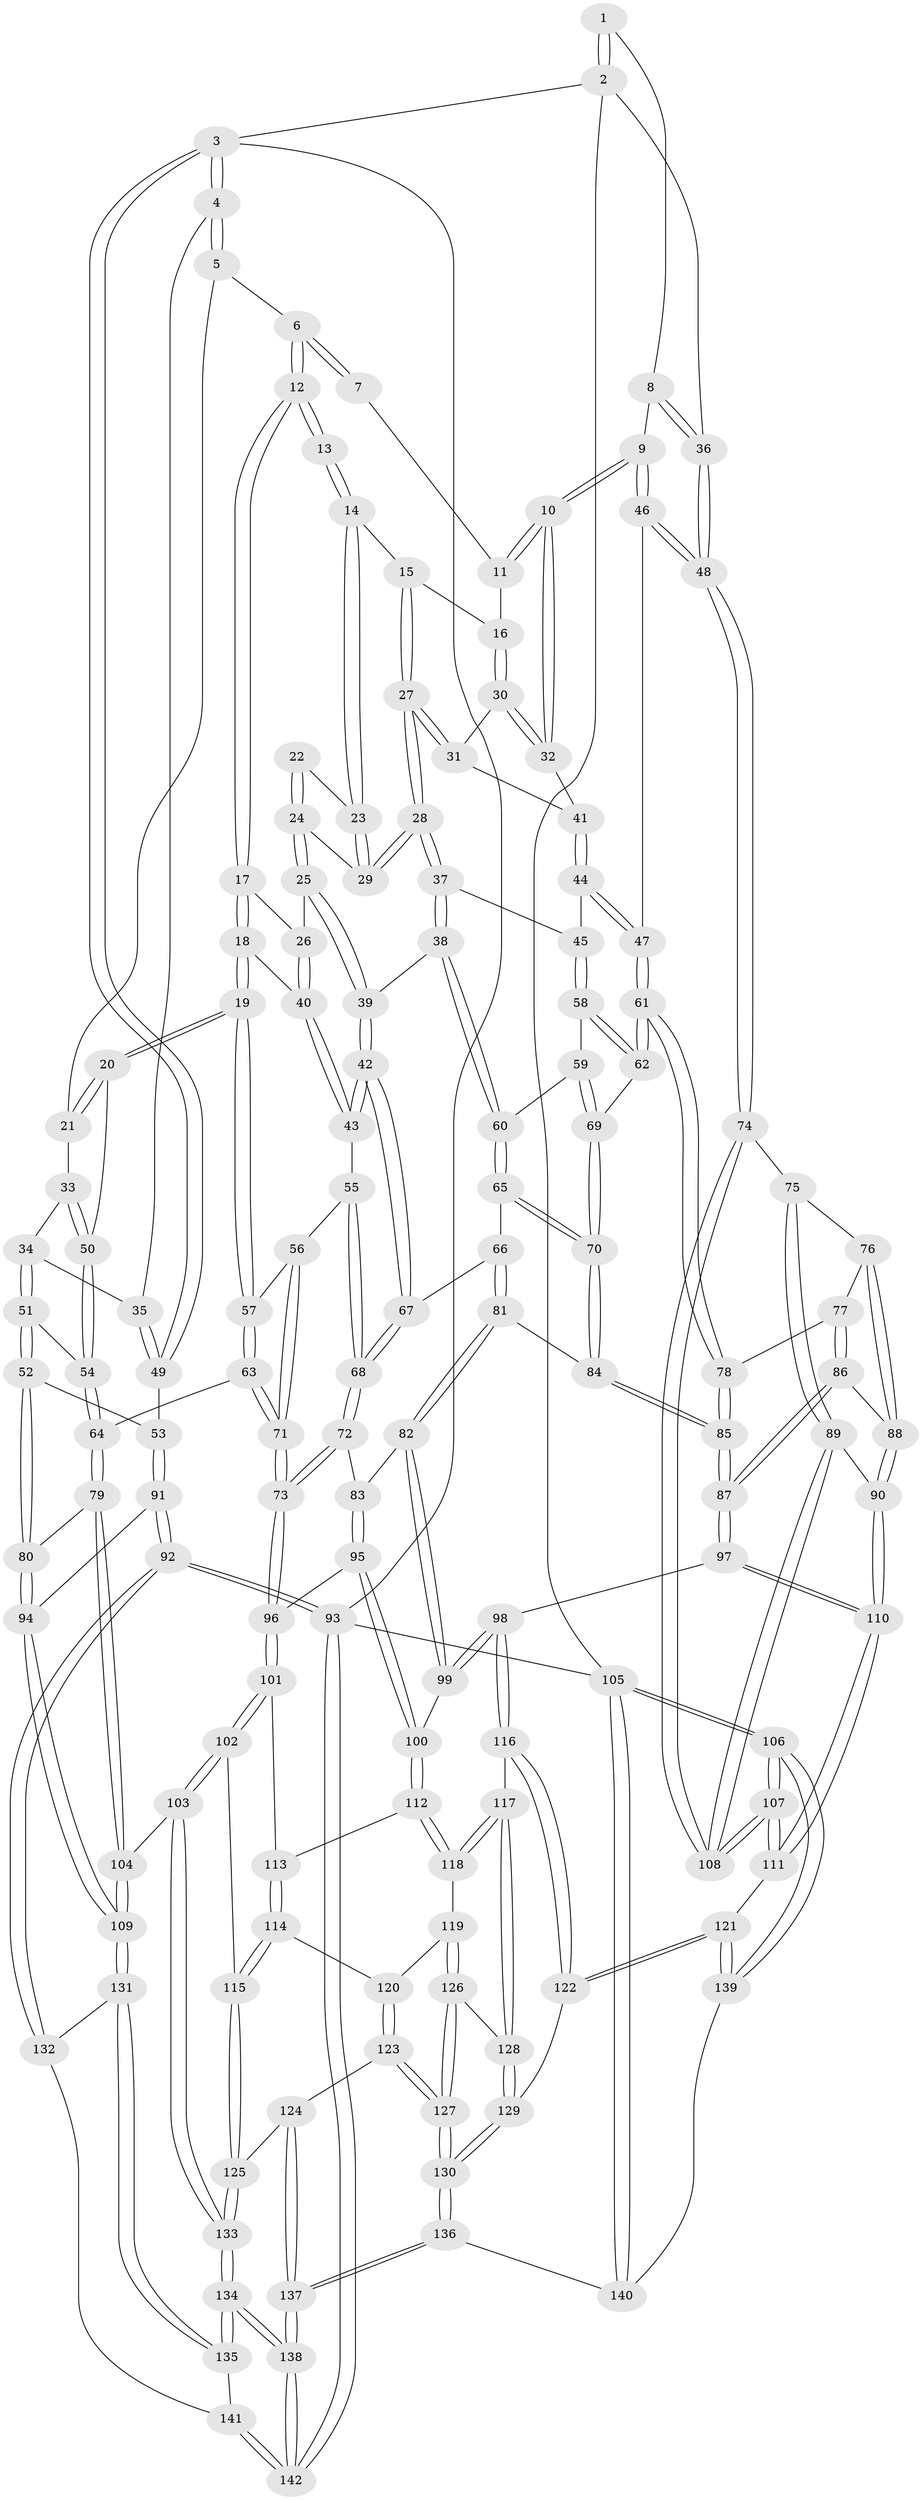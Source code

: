 // coarse degree distribution, {6: 0.11267605633802817, 7: 0.056338028169014086, 5: 0.29577464788732394, 4: 0.323943661971831, 2: 0.028169014084507043, 3: 0.15492957746478872, 8: 0.028169014084507043}
// Generated by graph-tools (version 1.1) at 2025/21/03/04/25 18:21:33]
// undirected, 142 vertices, 352 edges
graph export_dot {
graph [start="1"]
  node [color=gray90,style=filled];
  1 [pos="+0.8778337221780429+0"];
  2 [pos="+1+0"];
  3 [pos="+0+0"];
  4 [pos="+0+0"];
  5 [pos="+0.1738694543840072+0"];
  6 [pos="+0.4488746913235885+0"];
  7 [pos="+0.8664894057272182+0"];
  8 [pos="+0.9383693888021907+0.1162616407224732"];
  9 [pos="+0.8984934105330011+0.15472871863067383"];
  10 [pos="+0.8983310050472799+0.15463582160587605"];
  11 [pos="+0.8356157550003414+0"];
  12 [pos="+0.4657881085925439+0"];
  13 [pos="+0.5803683976334552+0.011336922201195058"];
  14 [pos="+0.6924845090429914+0.03620794627990148"];
  15 [pos="+0.7503019461659393+0"];
  16 [pos="+0.8100736108139602+0"];
  17 [pos="+0.4628961460266022+0"];
  18 [pos="+0.38504289707664385+0.1592106329353383"];
  19 [pos="+0.3514577650160506+0.18171330676969974"];
  20 [pos="+0.3161795191401552+0.17822273603109018"];
  21 [pos="+0.1835995538216761+0"];
  22 [pos="+0.5941516681620973+0.03466609368765861"];
  23 [pos="+0.6802812417097829+0.05829358422607752"];
  24 [pos="+0.6306006390732266+0.11740193863044816"];
  25 [pos="+0.6116475911581127+0.1309003243681083"];
  26 [pos="+0.5527064655834563+0.13109685126885076"];
  27 [pos="+0.7381100397614779+0.1392256167512864"];
  28 [pos="+0.7184960809141414+0.15607403495319405"];
  29 [pos="+0.6588253358760658+0.11601869937198599"];
  30 [pos="+0.8185811323057454+0.0855598212823191"];
  31 [pos="+0.7574055786103054+0.1346575156708169"];
  32 [pos="+0.873719559009585+0.14762381947466569"];
  33 [pos="+0.13406028828209676+0.1508198184485148"];
  34 [pos="+0.11611128362738485+0.1655326006500408"];
  35 [pos="+0.0649307383853947+0.15706432445698446"];
  36 [pos="+1+0.018583113295831413"];
  37 [pos="+0.7213022482129212+0.2103450861690119"];
  38 [pos="+0.6287536752133265+0.25731137497869117"];
  39 [pos="+0.6123573372314656+0.2558828053468286"];
  40 [pos="+0.4988249613239071+0.193589917133481"];
  41 [pos="+0.8279444455331663+0.16293343661343812"];
  42 [pos="+0.5880768078120978+0.2645909912865695"];
  43 [pos="+0.5385185140108816+0.2534533612674641"];
  44 [pos="+0.788053366680012+0.22049694201396652"];
  45 [pos="+0.7313318116275991+0.21816986744034778"];
  46 [pos="+0.9236055091369422+0.23389572225896"];
  47 [pos="+0.8751684548822943+0.27496149281553534"];
  48 [pos="+1+0.30275329950468155"];
  49 [pos="+0+0.20964855953531508"];
  50 [pos="+0.3124539385228237+0.17946452507366956"];
  51 [pos="+0.12161043532398519+0.2554312984506808"];
  52 [pos="+0.07122749368489206+0.3172760389299949"];
  53 [pos="+0+0.21720645589636844"];
  54 [pos="+0.21956792949256235+0.3063504941439631"];
  55 [pos="+0.51133093453439+0.28440157422757695"];
  56 [pos="+0.45745897747906245+0.3111194194276529"];
  57 [pos="+0.36459408210061744+0.23617863474292808"];
  58 [pos="+0.7501224762764319+0.3007218080591342"];
  59 [pos="+0.7086473665841292+0.3204068987623404"];
  60 [pos="+0.6649529071694811+0.30893452089529994"];
  61 [pos="+0.8458874811067087+0.34818485724411385"];
  62 [pos="+0.7922089223592212+0.33303650734984996"];
  63 [pos="+0.3349222198519476+0.3970231361232461"];
  64 [pos="+0.24558427310336003+0.411437378957767"];
  65 [pos="+0.6580941790700908+0.353484026645454"];
  66 [pos="+0.6213556743794102+0.373086538529894"];
  67 [pos="+0.5878239608204434+0.30373254693183577"];
  68 [pos="+0.5300265392993914+0.4097421928897545"];
  69 [pos="+0.7069846728054915+0.38900404864666227"];
  70 [pos="+0.706650498215198+0.38956173827339885"];
  71 [pos="+0.4260081716457952+0.4375463333088139"];
  72 [pos="+0.5267914586600403+0.426682786124564"];
  73 [pos="+0.42702196995741615+0.43862692931703984"];
  74 [pos="+1+0.3272850674991176"];
  75 [pos="+0.9508594611189816+0.41298334102556955"];
  76 [pos="+0.8989814361505455+0.41034877433884837"];
  77 [pos="+0.8569407387498328+0.3845639790040076"];
  78 [pos="+0.8566181045356159+0.3843300397604075"];
  79 [pos="+0.2089670553870962+0.4501004007566827"];
  80 [pos="+0.08761651158039989+0.4195492368551001"];
  81 [pos="+0.6007353310872935+0.43565727218333594"];
  82 [pos="+0.5838609179798291+0.44325006160263314"];
  83 [pos="+0.5381503355361448+0.431634061734201"];
  84 [pos="+0.7053776640557476+0.44551451821212007"];
  85 [pos="+0.7387023678952523+0.47769191351856155"];
  86 [pos="+0.8295064251293617+0.541831069124017"];
  87 [pos="+0.7469098804871432+0.5792023349973232"];
  88 [pos="+0.887014959731507+0.5244884836677937"];
  89 [pos="+0.9704885263131096+0.5707843674439598"];
  90 [pos="+0.9600563508758252+0.5748248351527447"];
  91 [pos="+0+0.5584882469762751"];
  92 [pos="+0+0.9597700001018208"];
  93 [pos="+0+1"];
  94 [pos="+0+0.558478892958919"];
  95 [pos="+0.5256966545723225+0.5898859782286109"];
  96 [pos="+0.4228066897807558+0.5005903769501505"];
  97 [pos="+0.7351980484472627+0.6119350207840989"];
  98 [pos="+0.733644419927758+0.6124392764779619"];
  99 [pos="+0.611734545849321+0.5858550102454914"];
  100 [pos="+0.5431227142631984+0.6119019171942041"];
  101 [pos="+0.3566304244376636+0.5915591287772677"];
  102 [pos="+0.25556459498744394+0.6648999748523639"];
  103 [pos="+0.2524113570328061+0.6646895443301533"];
  104 [pos="+0.22890654070776864+0.6598848482449212"];
  105 [pos="+1+1"];
  106 [pos="+1+1"];
  107 [pos="+1+1"];
  108 [pos="+1+0.5561894020537759"];
  109 [pos="+0.1663561796587939+0.6900546013279347"];
  110 [pos="+0.8703716025886747+0.7220896278406849"];
  111 [pos="+0.8984695056534535+0.7931516185290252"];
  112 [pos="+0.5342778662193637+0.6275359134586922"];
  113 [pos="+0.4358443055537392+0.6180648958543244"];
  114 [pos="+0.4437173535598577+0.6922873477179194"];
  115 [pos="+0.33791976942940977+0.7207974651764876"];
  116 [pos="+0.6874538210868809+0.6887778537230438"];
  117 [pos="+0.5736774529586197+0.7283677859723043"];
  118 [pos="+0.5241945491511972+0.6742385649248848"];
  119 [pos="+0.5194170019606552+0.6775760761590356"];
  120 [pos="+0.5075239228113667+0.6847064918252433"];
  121 [pos="+0.7396749206236253+0.8854071222509808"];
  122 [pos="+0.6744439198093541+0.8032210445997521"];
  123 [pos="+0.46461731290139135+0.8002571212220025"];
  124 [pos="+0.4376786265418407+0.80134697630388"];
  125 [pos="+0.3801755287283451+0.7856809795106666"];
  126 [pos="+0.5172255379361781+0.7973978831915489"];
  127 [pos="+0.5011587967105968+0.8176974866896323"];
  128 [pos="+0.5753827757678749+0.7419628187068144"];
  129 [pos="+0.6106594457596973+0.7946340653157447"];
  130 [pos="+0.5399663764787059+0.8698017088682369"];
  131 [pos="+0.15618025882221798+0.7205023370031034"];
  132 [pos="+0.10600773096815685+0.7677591027584882"];
  133 [pos="+0.3132270330484939+1"];
  134 [pos="+0.3042146498883281+1"];
  135 [pos="+0.1860328639238182+0.8710983901348457"];
  136 [pos="+0.5663111190307976+1"];
  137 [pos="+0.4562916058698421+1"];
  138 [pos="+0.31531450156799634+1"];
  139 [pos="+0.7248601527732804+0.917084327926168"];
  140 [pos="+0.6078984926669335+1"];
  141 [pos="+0.04218055353383858+0.9152124429946641"];
  142 [pos="+0+1"];
  1 -- 2;
  1 -- 2;
  1 -- 8;
  2 -- 3;
  2 -- 36;
  2 -- 105;
  3 -- 4;
  3 -- 4;
  3 -- 49;
  3 -- 49;
  3 -- 93;
  4 -- 5;
  4 -- 5;
  4 -- 35;
  5 -- 6;
  5 -- 21;
  6 -- 7;
  6 -- 7;
  6 -- 12;
  6 -- 12;
  7 -- 11;
  8 -- 9;
  8 -- 36;
  8 -- 36;
  9 -- 10;
  9 -- 10;
  9 -- 46;
  9 -- 46;
  10 -- 11;
  10 -- 11;
  10 -- 32;
  10 -- 32;
  11 -- 16;
  12 -- 13;
  12 -- 13;
  12 -- 17;
  12 -- 17;
  13 -- 14;
  13 -- 14;
  14 -- 15;
  14 -- 23;
  14 -- 23;
  15 -- 16;
  15 -- 27;
  15 -- 27;
  16 -- 30;
  16 -- 30;
  17 -- 18;
  17 -- 18;
  17 -- 26;
  18 -- 19;
  18 -- 19;
  18 -- 40;
  19 -- 20;
  19 -- 20;
  19 -- 57;
  19 -- 57;
  20 -- 21;
  20 -- 21;
  20 -- 50;
  21 -- 33;
  22 -- 23;
  22 -- 24;
  22 -- 24;
  23 -- 29;
  23 -- 29;
  24 -- 25;
  24 -- 25;
  24 -- 29;
  25 -- 26;
  25 -- 39;
  25 -- 39;
  26 -- 40;
  26 -- 40;
  27 -- 28;
  27 -- 28;
  27 -- 31;
  27 -- 31;
  28 -- 29;
  28 -- 29;
  28 -- 37;
  28 -- 37;
  30 -- 31;
  30 -- 32;
  30 -- 32;
  31 -- 41;
  32 -- 41;
  33 -- 34;
  33 -- 50;
  33 -- 50;
  34 -- 35;
  34 -- 51;
  34 -- 51;
  35 -- 49;
  35 -- 49;
  36 -- 48;
  36 -- 48;
  37 -- 38;
  37 -- 38;
  37 -- 45;
  38 -- 39;
  38 -- 60;
  38 -- 60;
  39 -- 42;
  39 -- 42;
  40 -- 43;
  40 -- 43;
  41 -- 44;
  41 -- 44;
  42 -- 43;
  42 -- 43;
  42 -- 67;
  42 -- 67;
  43 -- 55;
  44 -- 45;
  44 -- 47;
  44 -- 47;
  45 -- 58;
  45 -- 58;
  46 -- 47;
  46 -- 48;
  46 -- 48;
  47 -- 61;
  47 -- 61;
  48 -- 74;
  48 -- 74;
  49 -- 53;
  50 -- 54;
  50 -- 54;
  51 -- 52;
  51 -- 52;
  51 -- 54;
  52 -- 53;
  52 -- 80;
  52 -- 80;
  53 -- 91;
  53 -- 91;
  54 -- 64;
  54 -- 64;
  55 -- 56;
  55 -- 68;
  55 -- 68;
  56 -- 57;
  56 -- 71;
  56 -- 71;
  57 -- 63;
  57 -- 63;
  58 -- 59;
  58 -- 62;
  58 -- 62;
  59 -- 60;
  59 -- 69;
  59 -- 69;
  60 -- 65;
  60 -- 65;
  61 -- 62;
  61 -- 62;
  61 -- 78;
  61 -- 78;
  62 -- 69;
  63 -- 64;
  63 -- 71;
  63 -- 71;
  64 -- 79;
  64 -- 79;
  65 -- 66;
  65 -- 70;
  65 -- 70;
  66 -- 67;
  66 -- 81;
  66 -- 81;
  67 -- 68;
  67 -- 68;
  68 -- 72;
  68 -- 72;
  69 -- 70;
  69 -- 70;
  70 -- 84;
  70 -- 84;
  71 -- 73;
  71 -- 73;
  72 -- 73;
  72 -- 73;
  72 -- 83;
  73 -- 96;
  73 -- 96;
  74 -- 75;
  74 -- 108;
  74 -- 108;
  75 -- 76;
  75 -- 89;
  75 -- 89;
  76 -- 77;
  76 -- 88;
  76 -- 88;
  77 -- 78;
  77 -- 86;
  77 -- 86;
  78 -- 85;
  78 -- 85;
  79 -- 80;
  79 -- 104;
  79 -- 104;
  80 -- 94;
  80 -- 94;
  81 -- 82;
  81 -- 82;
  81 -- 84;
  82 -- 83;
  82 -- 99;
  82 -- 99;
  83 -- 95;
  83 -- 95;
  84 -- 85;
  84 -- 85;
  85 -- 87;
  85 -- 87;
  86 -- 87;
  86 -- 87;
  86 -- 88;
  87 -- 97;
  87 -- 97;
  88 -- 90;
  88 -- 90;
  89 -- 90;
  89 -- 108;
  89 -- 108;
  90 -- 110;
  90 -- 110;
  91 -- 92;
  91 -- 92;
  91 -- 94;
  92 -- 93;
  92 -- 93;
  92 -- 132;
  92 -- 132;
  93 -- 142;
  93 -- 142;
  93 -- 105;
  94 -- 109;
  94 -- 109;
  95 -- 96;
  95 -- 100;
  95 -- 100;
  96 -- 101;
  96 -- 101;
  97 -- 98;
  97 -- 110;
  97 -- 110;
  98 -- 99;
  98 -- 99;
  98 -- 116;
  98 -- 116;
  99 -- 100;
  100 -- 112;
  100 -- 112;
  101 -- 102;
  101 -- 102;
  101 -- 113;
  102 -- 103;
  102 -- 103;
  102 -- 115;
  103 -- 104;
  103 -- 133;
  103 -- 133;
  104 -- 109;
  104 -- 109;
  105 -- 106;
  105 -- 106;
  105 -- 140;
  105 -- 140;
  106 -- 107;
  106 -- 107;
  106 -- 139;
  106 -- 139;
  107 -- 108;
  107 -- 108;
  107 -- 111;
  107 -- 111;
  109 -- 131;
  109 -- 131;
  110 -- 111;
  110 -- 111;
  111 -- 121;
  112 -- 113;
  112 -- 118;
  112 -- 118;
  113 -- 114;
  113 -- 114;
  114 -- 115;
  114 -- 115;
  114 -- 120;
  115 -- 125;
  115 -- 125;
  116 -- 117;
  116 -- 122;
  116 -- 122;
  117 -- 118;
  117 -- 118;
  117 -- 128;
  117 -- 128;
  118 -- 119;
  119 -- 120;
  119 -- 126;
  119 -- 126;
  120 -- 123;
  120 -- 123;
  121 -- 122;
  121 -- 122;
  121 -- 139;
  121 -- 139;
  122 -- 129;
  123 -- 124;
  123 -- 127;
  123 -- 127;
  124 -- 125;
  124 -- 137;
  124 -- 137;
  125 -- 133;
  125 -- 133;
  126 -- 127;
  126 -- 127;
  126 -- 128;
  127 -- 130;
  127 -- 130;
  128 -- 129;
  128 -- 129;
  129 -- 130;
  129 -- 130;
  130 -- 136;
  130 -- 136;
  131 -- 132;
  131 -- 135;
  131 -- 135;
  132 -- 141;
  133 -- 134;
  133 -- 134;
  134 -- 135;
  134 -- 135;
  134 -- 138;
  134 -- 138;
  135 -- 141;
  136 -- 137;
  136 -- 137;
  136 -- 140;
  137 -- 138;
  137 -- 138;
  138 -- 142;
  138 -- 142;
  139 -- 140;
  141 -- 142;
  141 -- 142;
}
